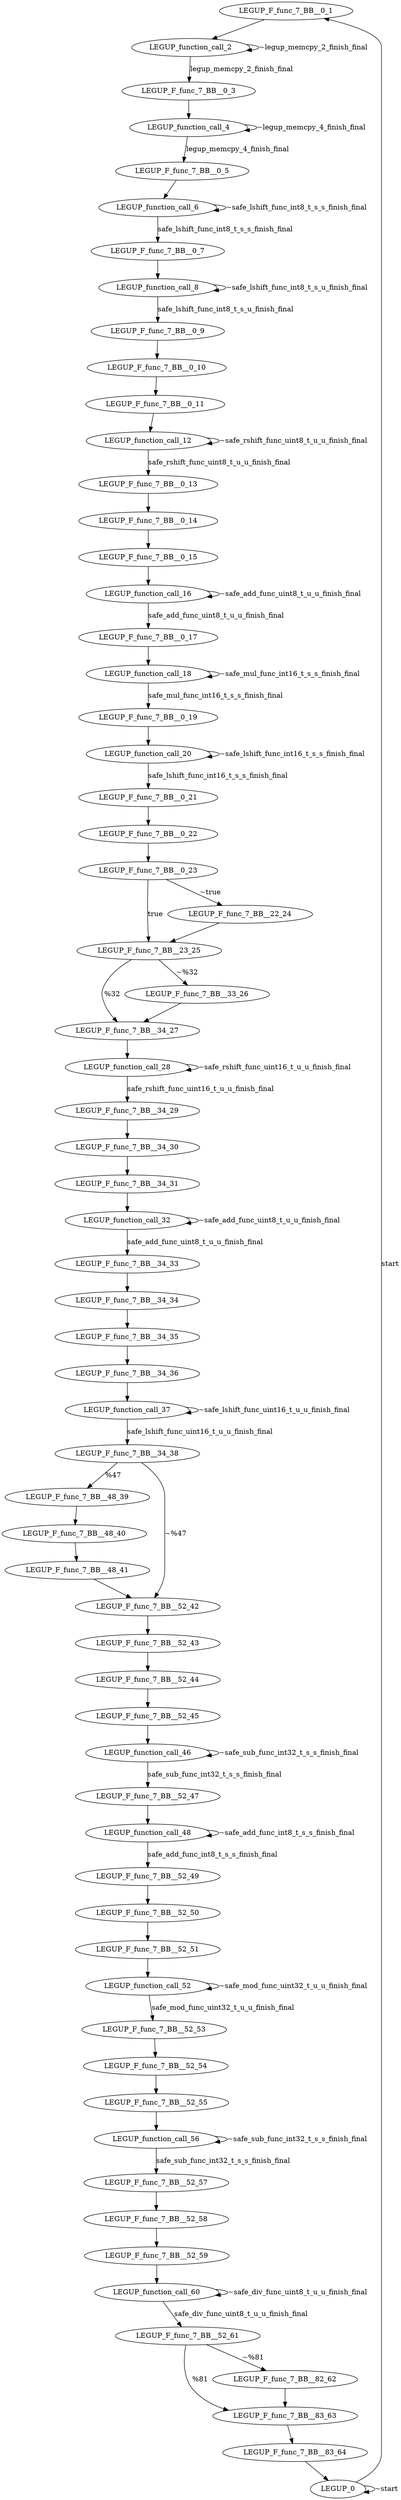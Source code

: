 digraph {
Node0x2befc90[label="LEGUP_F_func_7_BB__0_1"];
Node0x2befaf0[label="LEGUP_0"];
Node0x2befaf0 -> Node0x2befc90[label="start"];
Node0x2befaf0 -> Node0x2befaf0[label="~start"];
Node0x2e99430[label="LEGUP_function_call_2"];
Node0x2befc90 -> Node0x2e99430;
Node0x2bb4350[label="LEGUP_F_func_7_BB__0_3"];
Node0x2e99430 -> Node0x2bb4350[label="legup_memcpy_2_finish_final"];
Node0x2e99430 -> Node0x2e99430[label="~legup_memcpy_2_finish_final"];
Node0x2ea0030[label="LEGUP_function_call_4"];
Node0x2bb4350 -> Node0x2ea0030;
Node0x2b96ae0[label="LEGUP_F_func_7_BB__0_5"];
Node0x2ea0030 -> Node0x2b96ae0[label="legup_memcpy_4_finish_final"];
Node0x2ea0030 -> Node0x2ea0030[label="~legup_memcpy_4_finish_final"];
Node0x2ea64e0[label="LEGUP_function_call_6"];
Node0x2b96ae0 -> Node0x2ea64e0;
Node0x2b96c20[label="LEGUP_F_func_7_BB__0_7"];
Node0x2ea64e0 -> Node0x2b96c20[label="safe_lshift_func_int8_t_s_s_finish_final"];
Node0x2ea64e0 -> Node0x2ea64e0[label="~safe_lshift_func_int8_t_s_s_finish_final"];
Node0x2ead4d0[label="LEGUP_function_call_8"];
Node0x2b96c20 -> Node0x2ead4d0;
Node0x2b96d60[label="LEGUP_F_func_7_BB__0_9"];
Node0x2ead4d0 -> Node0x2b96d60[label="safe_lshift_func_int8_t_s_u_finish_final"];
Node0x2ead4d0 -> Node0x2ead4d0[label="~safe_lshift_func_int8_t_s_u_finish_final"];
Node0x2b96ea0[label="LEGUP_F_func_7_BB__0_10"];
Node0x2b96d60 -> Node0x2b96ea0;
Node0x2b96fe0[label="LEGUP_F_func_7_BB__0_11"];
Node0x2b96ea0 -> Node0x2b96fe0;
Node0x2eb4110[label="LEGUP_function_call_12"];
Node0x2b96fe0 -> Node0x2eb4110;
Node0x2b97120[label="LEGUP_F_func_7_BB__0_13"];
Node0x2eb4110 -> Node0x2b97120[label="safe_rshift_func_uint8_t_u_u_finish_final"];
Node0x2eb4110 -> Node0x2eb4110[label="~safe_rshift_func_uint8_t_u_u_finish_final"];
Node0x2b97260[label="LEGUP_F_func_7_BB__0_14"];
Node0x2b97120 -> Node0x2b97260;
Node0x2b973a0[label="LEGUP_F_func_7_BB__0_15"];
Node0x2b97260 -> Node0x2b973a0;
Node0x2ebbd90[label="LEGUP_function_call_16"];
Node0x2b973a0 -> Node0x2ebbd90;
Node0x2b974e0[label="LEGUP_F_func_7_BB__0_17"];
Node0x2ebbd90 -> Node0x2b974e0[label="safe_add_func_uint8_t_u_u_finish_final"];
Node0x2ebbd90 -> Node0x2ebbd90[label="~safe_add_func_uint8_t_u_u_finish_final"];
Node0x2ec2670[label="LEGUP_function_call_18"];
Node0x2b974e0 -> Node0x2ec2670;
Node0x2b97620[label="LEGUP_F_func_7_BB__0_19"];
Node0x2ec2670 -> Node0x2b97620[label="safe_mul_func_int16_t_s_s_finish_final"];
Node0x2ec2670 -> Node0x2ec2670[label="~safe_mul_func_int16_t_s_s_finish_final"];
Node0x2ec9090[label="LEGUP_function_call_20"];
Node0x2b97620 -> Node0x2ec9090;
Node0x2b97760[label="LEGUP_F_func_7_BB__0_21"];
Node0x2ec9090 -> Node0x2b97760[label="safe_lshift_func_int16_t_s_s_finish_final"];
Node0x2ec9090 -> Node0x2ec9090[label="~safe_lshift_func_int16_t_s_s_finish_final"];
Node0x2b978a0[label="LEGUP_F_func_7_BB__0_22"];
Node0x2b97760 -> Node0x2b978a0;
Node0x2b979e0[label="LEGUP_F_func_7_BB__0_23"];
Node0x2b978a0 -> Node0x2b979e0;
Node0x2beff90[label="LEGUP_F_func_7_BB__23_25"];
Node0x2b979e0 -> Node0x2beff90[label="true"];
Node0x2befe10[label="LEGUP_F_func_7_BB__22_24"];
Node0x2b979e0 -> Node0x2befe10[label="~true"];
Node0x2befe10 -> Node0x2beff90;
Node0x2bb3b50[label="LEGUP_F_func_7_BB__34_27"];
Node0x2beff90 -> Node0x2bb3b50[label="%32"];
Node0x2bb39d0[label="LEGUP_F_func_7_BB__33_26"];
Node0x2beff90 -> Node0x2bb39d0[label="~%32"];
Node0x2bb39d0 -> Node0x2bb3b50;
Node0x2ecfbd0[label="LEGUP_function_call_28"];
Node0x2bb3b50 -> Node0x2ecfbd0;
Node0x2b98b60[label="LEGUP_F_func_7_BB__34_29"];
Node0x2ecfbd0 -> Node0x2b98b60[label="safe_rshift_func_uint16_t_u_u_finish_final"];
Node0x2ecfbd0 -> Node0x2ecfbd0[label="~safe_rshift_func_uint16_t_u_u_finish_final"];
Node0x2b98c30[label="LEGUP_F_func_7_BB__34_30"];
Node0x2b98b60 -> Node0x2b98c30;
Node0x2b98d00[label="LEGUP_F_func_7_BB__34_31"];
Node0x2b98c30 -> Node0x2b98d00;
Node0x2ed7b60[label="LEGUP_function_call_32"];
Node0x2b98d00 -> Node0x2ed7b60;
Node0x2b98dd0[label="LEGUP_F_func_7_BB__34_33"];
Node0x2ed7b60 -> Node0x2b98dd0[label="safe_add_func_uint8_t_u_u_finish_final"];
Node0x2ed7b60 -> Node0x2ed7b60[label="~safe_add_func_uint8_t_u_u_finish_final"];
Node0x2b98ea0[label="LEGUP_F_func_7_BB__34_34"];
Node0x2b98dd0 -> Node0x2b98ea0;
Node0x2b98f70[label="LEGUP_F_func_7_BB__34_35"];
Node0x2b98ea0 -> Node0x2b98f70;
Node0x2b99070[label="LEGUP_F_func_7_BB__34_36"];
Node0x2b98f70 -> Node0x2b99070;
Node0x2edc210[label="LEGUP_function_call_37"];
Node0x2b99070 -> Node0x2edc210;
Node0x2b99170[label="LEGUP_F_func_7_BB__34_38"];
Node0x2edc210 -> Node0x2b99170[label="safe_lshift_func_uint16_t_u_u_finish_final"];
Node0x2edc210 -> Node0x2edc210[label="~safe_lshift_func_uint16_t_u_u_finish_final"];
Node0x2bb3cd0[label="LEGUP_F_func_7_BB__48_39"];
Node0x2b99170 -> Node0x2bb3cd0[label="%47"];
Node0x2bb3e50[label="LEGUP_F_func_7_BB__52_42"];
Node0x2b99170 -> Node0x2bb3e50[label="~%47"];
Node0x2b97ab0[label="LEGUP_F_func_7_BB__48_40"];
Node0x2bb3cd0 -> Node0x2b97ab0;
Node0x2b97b80[label="LEGUP_F_func_7_BB__48_41"];
Node0x2b97ab0 -> Node0x2b97b80;
Node0x2b97b80 -> Node0x2bb3e50;
Node0x2b97d80[label="LEGUP_F_func_7_BB__52_43"];
Node0x2bb3e50 -> Node0x2b97d80;
Node0x2b97e50[label="LEGUP_F_func_7_BB__52_44"];
Node0x2b97d80 -> Node0x2b97e50;
Node0x2b97f20[label="LEGUP_F_func_7_BB__52_45"];
Node0x2b97e50 -> Node0x2b97f20;
Node0x2ee2c70[label="LEGUP_function_call_46"];
Node0x2b97f20 -> Node0x2ee2c70;
Node0x2b97ff0[label="LEGUP_F_func_7_BB__52_47"];
Node0x2ee2c70 -> Node0x2b97ff0[label="safe_sub_func_int32_t_s_s_finish_final"];
Node0x2ee2c70 -> Node0x2ee2c70[label="~safe_sub_func_int32_t_s_s_finish_final"];
Node0x2ee95b0[label="LEGUP_function_call_48"];
Node0x2b97ff0 -> Node0x2ee95b0;
Node0x2b980c0[label="LEGUP_F_func_7_BB__52_49"];
Node0x2ee95b0 -> Node0x2b980c0[label="safe_add_func_int8_t_s_s_finish_final"];
Node0x2ee95b0 -> Node0x2ee95b0[label="~safe_add_func_int8_t_s_s_finish_final"];
Node0x2b98190[label="LEGUP_F_func_7_BB__52_50"];
Node0x2b980c0 -> Node0x2b98190;
Node0x2b9a470[label="LEGUP_F_func_7_BB__52_51"];
Node0x2b98190 -> Node0x2b9a470;
Node0x2ef00f0[label="LEGUP_function_call_52"];
Node0x2b9a470 -> Node0x2ef00f0;
Node0x2b9a570[label="LEGUP_F_func_7_BB__52_53"];
Node0x2ef00f0 -> Node0x2b9a570[label="safe_mod_func_uint32_t_u_u_finish_final"];
Node0x2ef00f0 -> Node0x2ef00f0[label="~safe_mod_func_uint32_t_u_u_finish_final"];
Node0x2b9a670[label="LEGUP_F_func_7_BB__52_54"];
Node0x2b9a570 -> Node0x2b9a670;
Node0x2b9a770[label="LEGUP_F_func_7_BB__52_55"];
Node0x2b9a670 -> Node0x2b9a770;
Node0x2ef6ee0[label="LEGUP_function_call_56"];
Node0x2b9a770 -> Node0x2ef6ee0;
Node0x2b9a870[label="LEGUP_F_func_7_BB__52_57"];
Node0x2ef6ee0 -> Node0x2b9a870[label="safe_sub_func_int32_t_s_s_finish_final"];
Node0x2ef6ee0 -> Node0x2ef6ee0[label="~safe_sub_func_int32_t_s_s_finish_final"];
Node0x2b9a970[label="LEGUP_F_func_7_BB__52_58"];
Node0x2b9a870 -> Node0x2b9a970;
Node0x2b9aa70[label="LEGUP_F_func_7_BB__52_59"];
Node0x2b9a970 -> Node0x2b9aa70;
Node0x2efb520[label="LEGUP_function_call_60"];
Node0x2b9aa70 -> Node0x2efb520;
Node0x2b9ab70[label="LEGUP_F_func_7_BB__52_61"];
Node0x2efb520 -> Node0x2b9ab70[label="safe_div_func_uint8_t_u_u_finish_final"];
Node0x2efb520 -> Node0x2efb520[label="~safe_div_func_uint8_t_u_u_finish_final"];
Node0x2bb4150[label="LEGUP_F_func_7_BB__83_63"];
Node0x2b9ab70 -> Node0x2bb4150[label="%81"];
Node0x2bb3fd0[label="LEGUP_F_func_7_BB__82_62"];
Node0x2b9ab70 -> Node0x2bb3fd0[label="~%81"];
Node0x2bb3fd0 -> Node0x2bb4150;
Node0x2b9b2e0[label="LEGUP_F_func_7_BB__83_64"];
Node0x2bb4150 -> Node0x2b9b2e0;
Node0x2b9b2e0 -> Node0x2befaf0;
}
